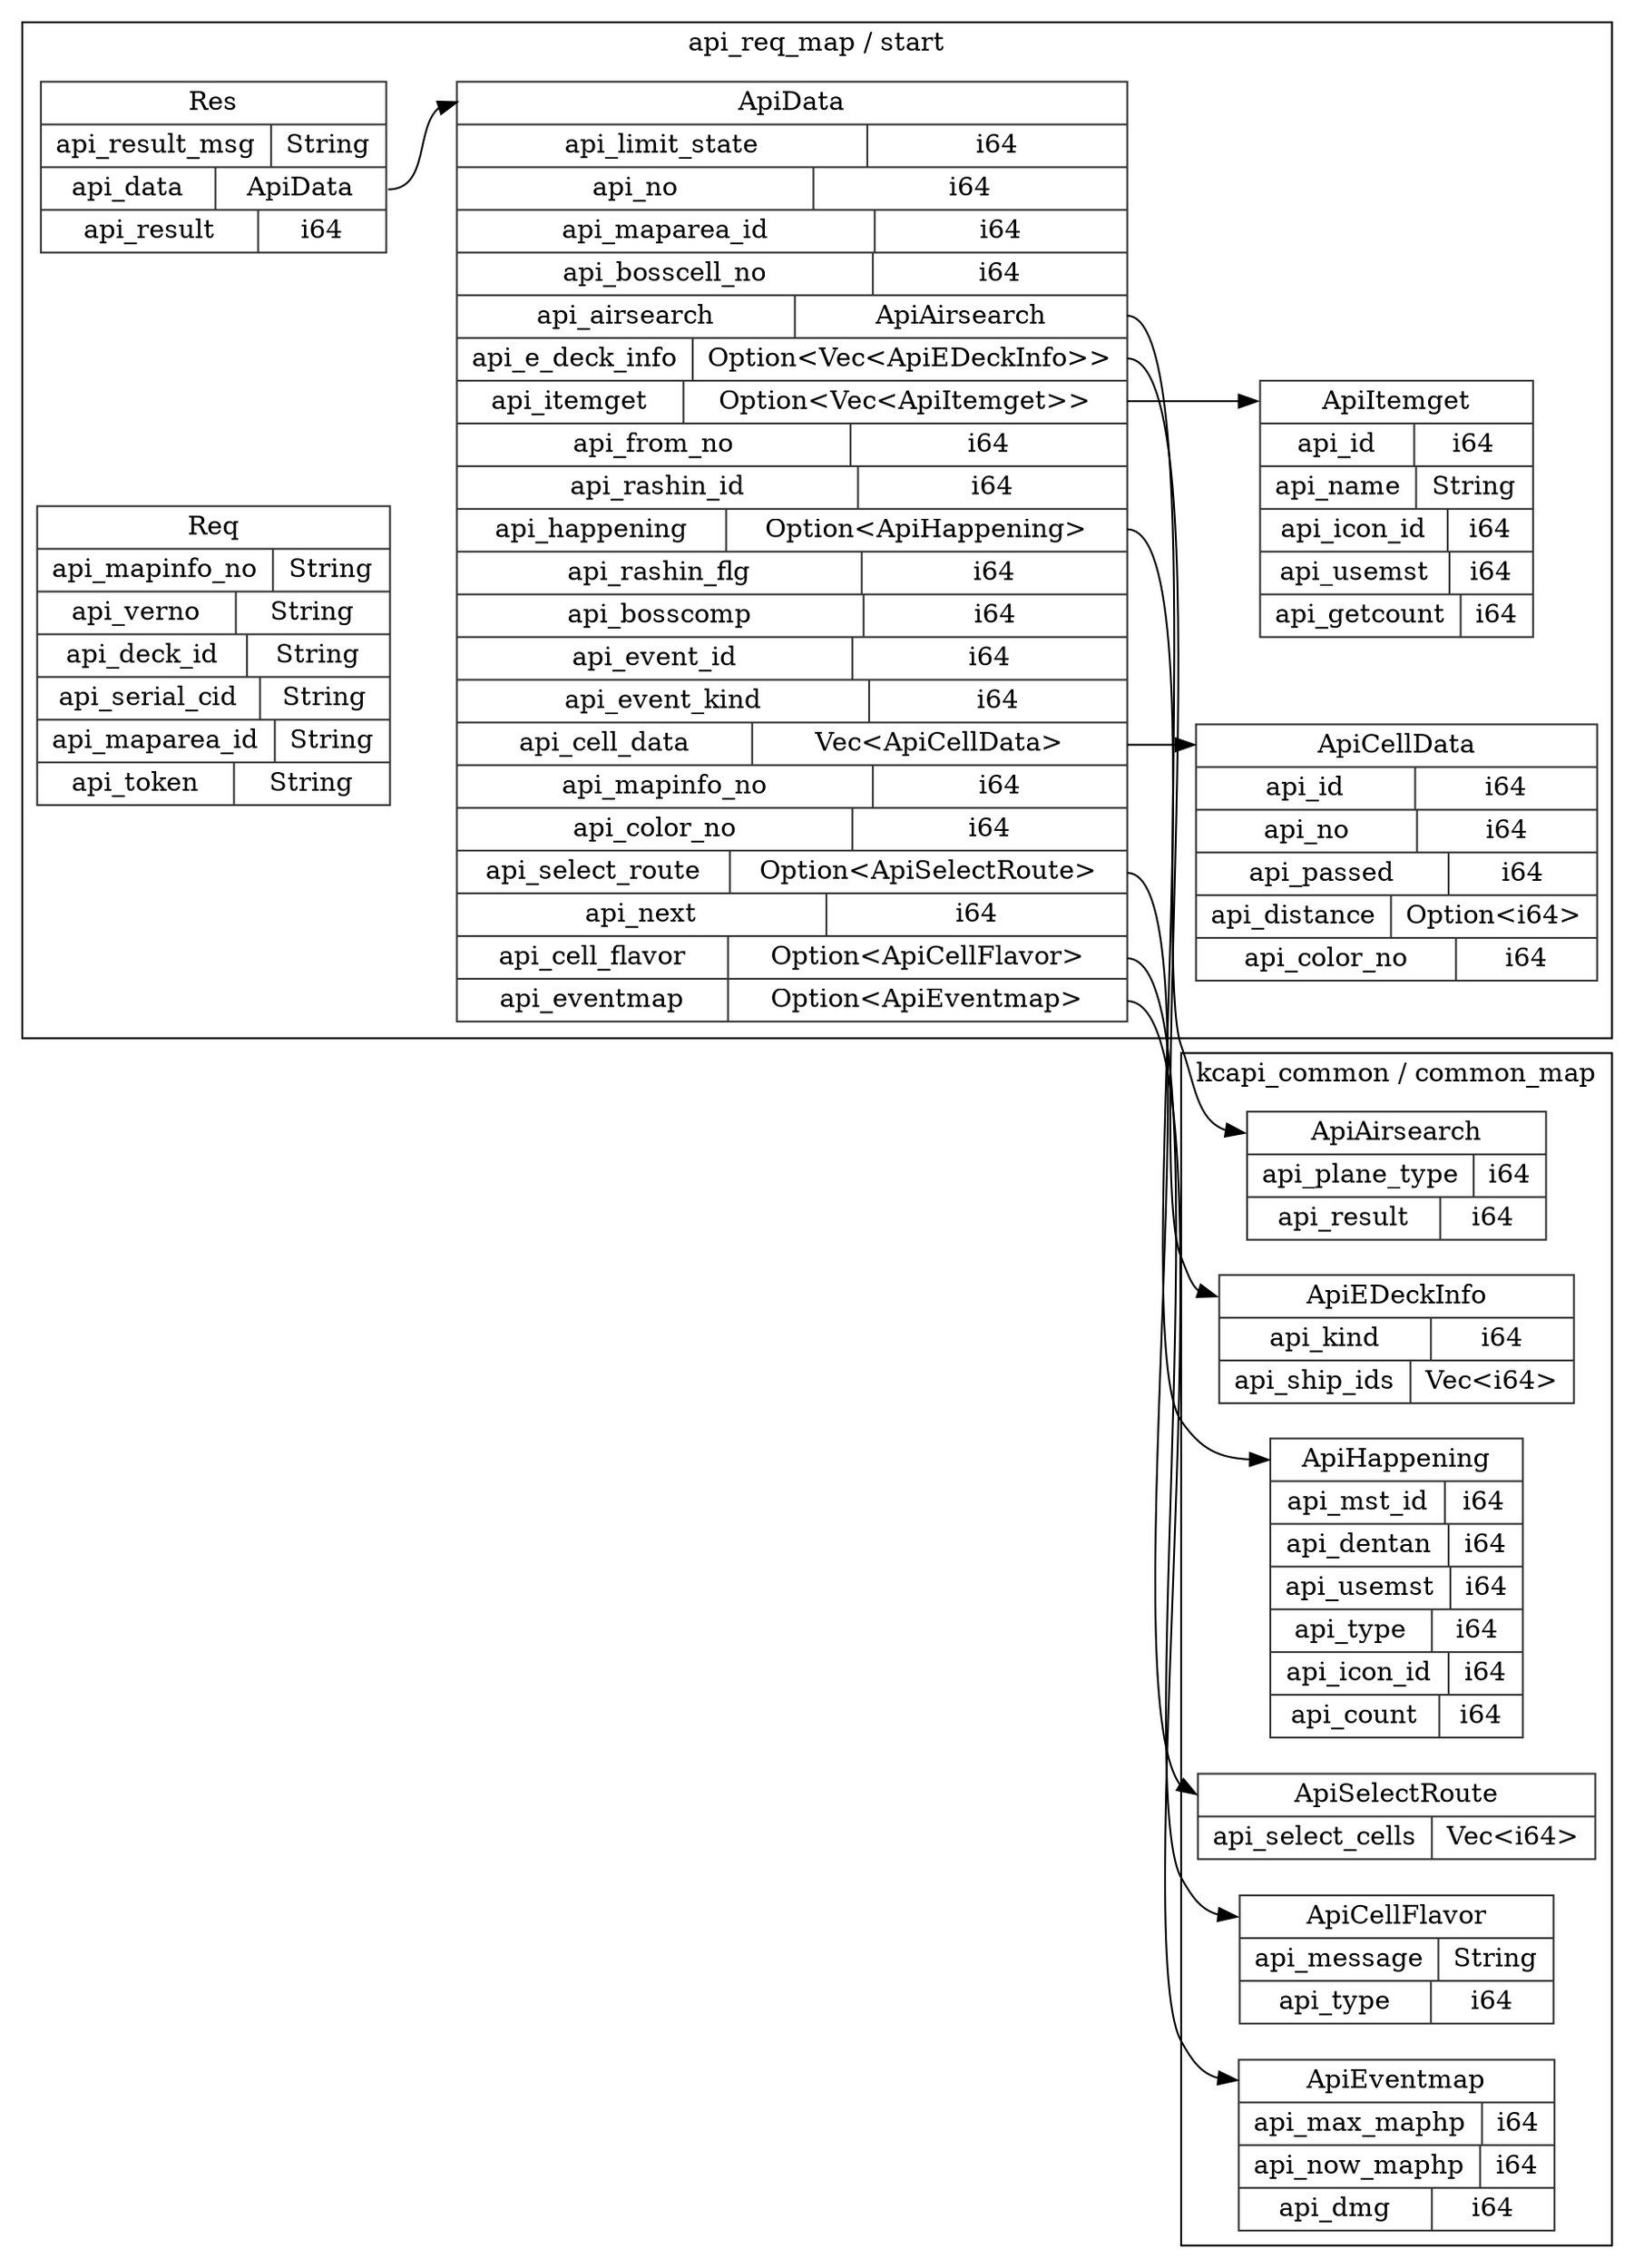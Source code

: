 digraph {
  rankdir=LR;
  subgraph cluster_0 {
    label="api_req_map / start";
    node [style="filled", color=white, style="solid", color=gray20];
    api_req_map__start__Res [label="<Res> Res  | { api_result_msg | <api_result_msg> String } | { api_data | <api_data> ApiData } | { api_result | <api_result> i64 }", shape=record];
    api_req_map__start__ApiData;
    api_req_map__start__Res:api_data:e -> api_req_map__start__ApiData:ApiData:w;
    api_req_map__start__ApiData [label="<ApiData> ApiData  | { api_limit_state | <api_limit_state> i64 } | { api_no | <api_no> i64 } | { api_maparea_id | <api_maparea_id> i64 } | { api_bosscell_no | <api_bosscell_no> i64 } | { api_airsearch | <api_airsearch> ApiAirsearch } | { api_e_deck_info | <api_e_deck_info> Option\<Vec\<ApiEDeckInfo\>\> } | { api_itemget | <api_itemget> Option\<Vec\<ApiItemget\>\> } | { api_from_no | <api_from_no> i64 } | { api_rashin_id | <api_rashin_id> i64 } | { api_happening | <api_happening> Option\<ApiHappening\> } | { api_rashin_flg | <api_rashin_flg> i64 } | { api_bosscomp | <api_bosscomp> i64 } | { api_event_id | <api_event_id> i64 } | { api_event_kind | <api_event_kind> i64 } | { api_cell_data | <api_cell_data> Vec\<ApiCellData\> } | { api_mapinfo_no | <api_mapinfo_no> i64 } | { api_color_no | <api_color_no> i64 } | { api_select_route | <api_select_route> Option\<ApiSelectRoute\> } | { api_next | <api_next> i64 } | { api_cell_flavor | <api_cell_flavor> Option\<ApiCellFlavor\> } | { api_eventmap | <api_eventmap> Option\<ApiEventmap\> }", shape=record];
    api_req_map__start__ApiItemget;
    api_req_map__start__ApiData:api_itemget:e -> api_req_map__start__ApiItemget:ApiItemget:w;
    api_req_map__start__ApiCellData;
    api_req_map__start__ApiData:api_cell_data:e -> api_req_map__start__ApiCellData:ApiCellData:w;
    api_req_map__start__Req [label="<Req> Req  | { api_mapinfo_no | <api_mapinfo_no> String } | { api_verno | <api_verno> String } | { api_deck_id | <api_deck_id> String } | { api_serial_cid | <api_serial_cid> String } | { api_maparea_id | <api_maparea_id> String } | { api_token | <api_token> String }", shape=record];
    api_req_map__start__ApiCellData [label="<ApiCellData> ApiCellData  | { api_id | <api_id> i64 } | { api_no | <api_no> i64 } | { api_passed | <api_passed> i64 } | { api_distance | <api_distance> Option\<i64\> } | { api_color_no | <api_color_no> i64 }", shape=record];
    api_req_map__start__ApiItemget [label="<ApiItemget> ApiItemget  | { api_id | <api_id> i64 } | { api_name | <api_name> String } | { api_icon_id | <api_icon_id> i64 } | { api_usemst | <api_usemst> i64 } | { api_getcount | <api_getcount> i64 }", shape=record];
  }
  subgraph cluster_1 {
    label="kcapi_common / common_map";
    node [style="filled", color=white, style="solid", color=gray20];
    kcapi_common__common_map__ApiAirsearch [label="<ApiAirsearch> ApiAirsearch  | { api_plane_type | <api_plane_type> i64 } | { api_result | <api_result> i64 }", shape=record];
    kcapi_common__common_map__ApiEDeckInfo [label="<ApiEDeckInfo> ApiEDeckInfo  | { api_kind | <api_kind> i64 } | { api_ship_ids | <api_ship_ids> Vec\<i64\> }", shape=record];
    kcapi_common__common_map__ApiHappening [label="<ApiHappening> ApiHappening  | { api_mst_id | <api_mst_id> i64 } | { api_dentan | <api_dentan> i64 } | { api_usemst | <api_usemst> i64 } | { api_type | <api_type> i64 } | { api_icon_id | <api_icon_id> i64 } | { api_count | <api_count> i64 }", shape=record];
    kcapi_common__common_map__ApiSelectRoute [label="<ApiSelectRoute> ApiSelectRoute  | { api_select_cells | <api_select_cells> Vec\<i64\> }", shape=record];
    kcapi_common__common_map__ApiCellFlavor [label="<ApiCellFlavor> ApiCellFlavor  | { api_message | <api_message> String } | { api_type | <api_type> i64 }", shape=record];
    kcapi_common__common_map__ApiEventmap [label="<ApiEventmap> ApiEventmap  | { api_max_maphp | <api_max_maphp> i64 } | { api_now_maphp | <api_now_maphp> i64 } | { api_dmg | <api_dmg> i64 }", shape=record];
  }
  api_req_map__start__ApiData:api_airsearch:e -> kcapi_common__common_map__ApiAirsearch:ApiAirsearch:w;
  api_req_map__start__ApiData:api_e_deck_info:e -> kcapi_common__common_map__ApiEDeckInfo:ApiEDeckInfo:w;
  api_req_map__start__ApiData:api_happening:e -> kcapi_common__common_map__ApiHappening:ApiHappening:w;
  api_req_map__start__ApiData:api_select_route:e -> kcapi_common__common_map__ApiSelectRoute:ApiSelectRoute:w;
  api_req_map__start__ApiData:api_cell_flavor:e -> kcapi_common__common_map__ApiCellFlavor:ApiCellFlavor:w;
  api_req_map__start__ApiData:api_eventmap:e -> kcapi_common__common_map__ApiEventmap:ApiEventmap:w;
}
